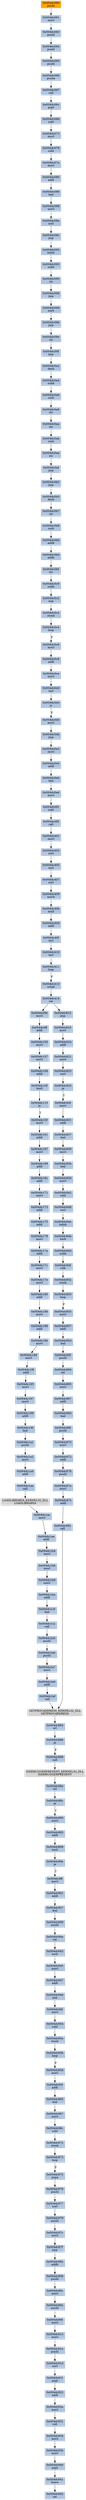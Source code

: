 strict digraph G {
	graph [bgcolor=transparent,
		name=G
	];
	node [color=lightsteelblue,
		fillcolor=lightsteelblue,
		shape=rectangle,
		style=filled
	];
	"0x004dc954"	[label="0x004dc954
subl"];
	"0x004dc95a"	[label="0x004dc95a
stosb"];
	"0x004dc954" -> "0x004dc95a"	[color="#000000"];
	"0x004dc0ab"	[label="0x004dc0ab
rorb"];
	"0x004dc0ae"	[label="0x004dc0ae
stc"];
	"0x004dc0ab" -> "0x004dc0ae"	[color="#000000"];
	"0x004dc0e5"	[label="0x004dc0e5
addl"];
	"0x004dc0eb"	[label="0x004dc0eb
leal"];
	"0x004dc0e5" -> "0x004dc0eb"	[color="#000000"];
	"0x004dc0d2"	[label="0x004dc0d2
incl"];
	"0x004dc0d3"	[label="0x004dc0d3
js"];
	"0x004dc0d2" -> "0x004dc0d3"	[color="#000000"];
	"0x004dc0c4"	[label="0x004dc0c4
loop"];
	"0x004dc0c6"	[label="0x004dc0c6
movl"];
	"0x004dc0c4" -> "0x004dc0c6"	[color="#000000",
		label=F];
	"0x004dc0b8"	[label="0x004dc0b8
rorb"];
	"0x004dc0bb"	[label="0x004dc0bb
addb"];
	"0x004dc0b8" -> "0x004dc0bb"	[color="#000000"];
	"0x004dc878"	[label="0x004dc878
pushl"];
	"0x004dc87a"	[label="0x004dc87a
movl"];
	"0x004dc878" -> "0x004dc87a"	[color="#000000"];
	"0x004dc1b4"	[label="0x004dc1b4
movl"];
	"0x004dc1b6"	[label="0x004dc1b6
movl"];
	"0x004dc1b4" -> "0x004dc1b6"	[color="#000000"];
	"0x004dc1a1"	[label="0x004dc1a1
pushl"];
	"0x004dc1a2"	[label="0x004dc1a2
movl"];
	"0x004dc1a1" -> "0x004dc1a2"	[color="#000000"];
	"0x004dc175"	[label="0x004dc175
addl"];
	"0x004dc178"	[label="0x004dc178
movl"];
	"0x004dc175" -> "0x004dc178"	[color="#000000"];
	"0x004dc823"	[label="0x004dc823
xorl"];
	"0x004dc825"	[label="0x004dc825
je"];
	"0x004dc823" -> "0x004dc825"	[color="#000000"];
	"0x004dc0ff"	[label="0x004dc0ff
addl"];
	"0x004dc105"	[label="0x004dc105
movl"];
	"0x004dc0ff" -> "0x004dc105"	[color="#000000"];
	"0x004dc0b2"	[label="0x004dc0b2
jmp"];
	"0x004dc0b5"	[label="0x004dc0b5
decb"];
	"0x004dc0b2" -> "0x004dc0b5"	[color="#000000"];
	"0x004dc107"	[label="0x004dc107
movl"];
	"0x004dc109"	[label="0x004dc109
addl"];
	"0x004dc107" -> "0x004dc109"	[color="#000000"];
	"0x004dc97c"	[label="0x004dc97c
movl"];
	"0x004dc97f"	[label="0x004dc97f
jmp"];
	"0x004dc97c" -> "0x004dc97f"	[color="#000000"];
	"0x004dc965"	[label="0x004dc965
leal"];
	"0x004dc967"	[label="0x004dc967
movl"];
	"0x004dc965" -> "0x004dc967"	[color="#000000"];
	"0x004dc403"	[label="0x004dc403
xorl"];
	"0x004dc405"	[label="0x004dc405
xorl"];
	"0x004dc403" -> "0x004dc405"	[color="#000000"];
	"0x004dc2af"	[label="0x004dc2af
call"];
	GETPROCADDRESS_KERNEL32_DLL	[color=lightgrey,
		fillcolor=lightgrey,
		label="GETPROCADDRESS_KERNEL32_DLL
GETPROCADDRESS"];
	"0x004dc2af" -> GETPROCADDRESS_KERNEL32_DLL	[color="#000000"];
	"0x004dc886"	[label="0x004dc886
je"];
	"0x004dc888"	[label="0x004dc888
call"];
	"0x004dc886" -> "0x004dc888"	[color="#000000",
		label=F];
	"0x004dc195"	[label="0x004dc195
movl"];
	"0x004dc197"	[label="0x004dc197
movl"];
	"0x004dc195" -> "0x004dc197"	[color="#000000"];
	"0x004dc8ff"	[label="0x004dc8ff
movl"];
	"0x004dc901"	[label="0x004dc901
addl"];
	"0x004dc8ff" -> "0x004dc901"	[color="#000000"];
	"0x004dc88a"	[label="0x004dc88a
orl"];
	"0x004dc88c"	[label="0x004dc88c
je"];
	"0x004dc88a" -> "0x004dc88c"	[color="#000000"];
	"0x004dc061"	[label="0x004dc061
movl"];
	"0x004dc063"	[label="0x004dc063
pushl"];
	"0x004dc061" -> "0x004dc063"	[color="#000000"];
	"0x004dc837"	[label="0x004dc837
leal"];
	"0x004dc839"	[label="0x004dc839
movl"];
	"0x004dc837" -> "0x004dc839"	[color="#000000"];
	"0x004dc17c"	[label="0x004dc17c
movl"];
	"0x004dc17e"	[label="0x004dc17e
movl"];
	"0x004dc17c" -> "0x004dc17e"	[color="#000000"];
	"0x004dc060"	[color=lightgrey,
		fillcolor=orange,
		label="0x004dc060
pushl"];
	"0x004dc060" -> "0x004dc061"	[color="#000000"];
	"0x004dc10f"	[label="0x004dc10f
testl"];
	"0x004dc109" -> "0x004dc10f"	[color="#000000"];
	"0x004dc82f"	[label="0x004dc82f
movl"];
	"0x004dc825" -> "0x004dc82f"	[color="#000000",
		label=T];
	"0x004dc064"	[label="0x004dc064
pushl"];
	"0x004dc063" -> "0x004dc064"	[color="#000000"];
	"0x004dc96c"	[label="0x004dc96c
subl"];
	"0x004dc972"	[label="0x004dc972
stosb"];
	"0x004dc96c" -> "0x004dc972"	[color="#000000"];
	"0x004dc90a"	[label="0x004dc90a
ret"];
	"0x004dc943"	[label="0x004dc943
xorb"];
	"0x004dc90a" -> "0x004dc943"	[color="#000000"];
	"0x004dc167"	[label="0x004dc167
movl"];
	"0x004dc169"	[label="0x004dc169
addl"];
	"0x004dc167" -> "0x004dc169"	[color="#000000"];
	"0x004dc0db"	[label="0x004dc0db
jmp"];
	"0x004dc0e3"	[label="0x004dc0e3
movl"];
	"0x004dc0db" -> "0x004dc0e3"	[color="#000000"];
	"0x004dc85d"	[label="0x004dc85d
leal"];
	"0x004dc85f"	[label="0x004dc85f
pushl"];
	"0x004dc85d" -> "0x004dc85f"	[color="#000000"];
	"0x004dc2a5"	[label="0x004dc2a5
pushl"];
	"0x004dc2a6"	[label="0x004dc2a6
pushl"];
	"0x004dc2a5" -> "0x004dc2a6"	[color="#000000"];
	"0x004dc40d"	[label="0x004dc40d
addl"];
	"0x004dc40f"	[label="0x004dc40f
incl"];
	"0x004dc40d" -> "0x004dc40f"	[color="#000000"];
	"0x004dc1a4"	[label="0x004dc1a4
addl"];
	"0x004dc1a2" -> "0x004dc1a4"	[color="#000000"];
	"0x004dc0c2"	[label="0x004dc0c2
nop"];
	"0x004dc0c3"	[label="0x004dc0c3
stosb"];
	"0x004dc0c2" -> "0x004dc0c3"	[color="#000000"];
	"0x004dc975"	[label="0x004dc975
popa"];
	"0x004dc976"	[label="0x004dc976
pushl"];
	"0x004dc975" -> "0x004dc976"	[color="#000000"];
	"0x004dc180"	[label="0x004dc180
addl"];
	"0x004dc17e" -> "0x004dc180"	[color="#000000"];
	"0x004dc171"	[label="0x004dc171
movl"];
	"0x004dc173"	[label="0x004dc173
addl"];
	"0x004dc171" -> "0x004dc173"	[color="#000000"];
	"0x004dc0a9"	[label="0x004dc0a9
stc"];
	"0x004dc0aa"	[label="0x004dc0aa
stc"];
	"0x004dc0a9" -> "0x004dc0aa"	[color="#000000"];
	"0x004dc18f"	[label="0x004dc18f
addl"];
	"0x004dc18f" -> "0x004dc195"	[color="#000000"];
	"0x004dc0af"	[label="0x004dc0af
jmp"];
	"0x004dc0ae" -> "0x004dc0af"	[color="#000000"];
	"0x004dc92a"	[label="0x004dc92a
movl"];
	"0x004dc931"	[label="0x004dc931
roll"];
	"0x004dc92a" -> "0x004dc931"	[color="#000000"];
	"0x004dc410"	[label="0x004dc410
incl"];
	"0x004dc411"	[label="0x004dc411
loop"];
	"0x004dc410" -> "0x004dc411"	[color="#000000"];
	"0x004dc83b"	[label="0x004dc83b
leal"];
	"0x004dc839" -> "0x004dc83b"	[color="#000000"];
	"0x004dc90c"	[label="0x004dc90c
movl"];
	"0x004dc90e"	[label="0x004dc90e
pushl"];
	"0x004dc90c" -> "0x004dc90e"	[color="#000000"];
	"0x004dc0f8"	[label="0x004dc0f8
call"];
	"0x004dc401"	[label="0x004dc401
movl"];
	"0x004dc0f8" -> "0x004dc401"	[color="#000000"];
	"0x004dc852"	[label="0x004dc852
stosb"];
	"0x004dc853"	[label="0x004dc853
loop"];
	"0x004dc852" -> "0x004dc853"	[color="#000000"];
	LOADLIBRARYA_KERNEL32_DLL	[color=lightgrey,
		fillcolor=lightgrey,
		label="LOADLIBRARYA_KERNEL32_DLL
LOADLIBRARYA"];
	"0x004dc1ac"	[label="0x004dc1ac
movl"];
	LOADLIBRARYA_KERNEL32_DLL -> "0x004dc1ac"	[color="#000000"];
	"0x004dc86f"	[label="0x004dc86f
pushl"];
	"0x004dc870"	[label="0x004dc870
movl"];
	"0x004dc86f" -> "0x004dc870"	[color="#000000"];
	"0x004dc401" -> "0x004dc403"	[color="#000000"];
	"0x004dc08c"	[label="0x004dc08c
jmp"];
	"0x004dc092"	[label="0x004dc092
lodsb"];
	"0x004dc08c" -> "0x004dc092"	[color="#000000"];
	"0x004dc967" -> "0x004dc96c"	[color="#000000"];
	"0x004dc0c8"	[label="0x004dc0c8
addl"];
	"0x004dc0c6" -> "0x004dc0c8"	[color="#000000"];
	"0x004dc18b"	[label="0x004dc18b
movl"];
	"0x004dc18d"	[label="0x004dc18d
movl"];
	"0x004dc18b" -> "0x004dc18d"	[color="#000000"];
	"0x004dc84a"	[label="0x004dc84a
lodsb"];
	"0x004dc84b"	[label="0x004dc84b
xorb"];
	"0x004dc84a" -> "0x004dc84b"	[color="#000000"];
	"0x004dc188"	[label="0x004dc188
addl"];
	"0x004dc188" -> "0x004dc18b"	[color="#000000"];
	"0x004dc95b"	[label="0x004dc95b
loop"];
	"0x004dc95a" -> "0x004dc95b"	[color="#000000"];
	"0x004dc093"	[label="0x004dc093
subb"];
	"0x004dc092" -> "0x004dc093"	[color="#000000"];
	"0x004dc882"	[label="0x004dc882
call"];
	"0x004dc882" -> GETPROCADDRESS_KERNEL32_DLL	[color="#000000"];
	"0x004dc115"	[label="0x004dc115
je"];
	"0x004dc15f"	[label="0x004dc15f
movl"];
	"0x004dc115" -> "0x004dc15f"	[color="#000000",
		label=T];
	"0x004dc940"	[label="0x004dc940
popl"];
	"0x004dc941"	[label="0x004dc941
leave"];
	"0x004dc940" -> "0x004dc941"	[color="#000000"];
	"0x004dc865"	[label="0x004dc865
movl"];
	"0x004dc867"	[label="0x004dc867
addl"];
	"0x004dc865" -> "0x004dc867"	[color="#000000"];
	"0x004dc860"	[label="0x004dc860
ret"];
	"0x004dc85f" -> "0x004dc860"	[color="#000000"];
	"0x004dc16c"	[label="0x004dc16c
addl"];
	"0x004dc169" -> "0x004dc16c"	[color="#000000"];
	"0x004dc1ae"	[label="0x004dc1ae
addl"];
	"0x004dc1ac" -> "0x004dc1ae"	[color="#000000"];
	"0x004dc934"	[label="0x004dc934
movl"];
	"0x004dc93b"	[label="0x004dc93b
movl"];
	"0x004dc934" -> "0x004dc93b"	[color="#000000"];
	"0x004dc095"	[label="0x004dc095
clc"];
	"0x004dc096"	[label="0x004dc096
jmp"];
	"0x004dc095" -> "0x004dc096"	[color="#000000"];
	"0x004dc84d"	[label="0x004dc84d
subb"];
	"0x004dc84f"	[label="0x004dc84f
rolb"];
	"0x004dc84d" -> "0x004dc84f"	[color="#000000"];
	"0x004dc907"	[label="0x004dc907
leal"];
	"0x004dc909"	[label="0x004dc909
pushl"];
	"0x004dc907" -> "0x004dc909"	[color="#000000"];
	"0x004dc91f"	[label="0x004dc91f
popl"];
	"0x004dc922"	[label="0x004dc922
addl"];
	"0x004dc91f" -> "0x004dc922"	[color="#000000"];
	"0x004dc080"	[label="0x004dc080
addl"];
	"0x004dc086"	[label="0x004dc086
leal"];
	"0x004dc080" -> "0x004dc086"	[color="#000000"];
	"0x004dc89e"	[label="0x004dc89e
je"];
	"0x004dc89e" -> "0x004dc8ff"	[color="#000000",
		label=T];
	ISDEBUGGERPRESENT_KERNEL32_DLL	[color=lightgrey,
		fillcolor=lightgrey,
		label="ISDEBUGGERPRESENT_KERNEL32_DLL
ISDEBUGGERPRESENT"];
	ISDEBUGGERPRESENT_KERNEL32_DLL -> "0x004dc88a"	[color="#000000"];
	"0x004dc0f2"	[label="0x004dc0f2
subl"];
	"0x004dc0f2" -> "0x004dc0f8"	[color="#000000"];
	"0x004dc831"	[label="0x004dc831
addl"];
	"0x004dc831" -> "0x004dc837"	[color="#000000"];
	"0x004dc945"	[label="0x004dc945
movl"];
	"0x004dc943" -> "0x004dc945"	[color="#000000"];
	"0x004dc982"	[label="0x004dc982
addb"];
	"0x004dc97f" -> "0x004dc982"	[color="#000000"];
	"0x004dc06c"	[label="0x004dc06c
popl"];
	"0x004dc06d"	[label="0x004dc06d
subl"];
	"0x004dc06c" -> "0x004dc06d"	[color="#000000"];
	"0x004dc17a"	[label="0x004dc17a
addl"];
	"0x004dc17a" -> "0x004dc17c"	[color="#000000"];
	"0x004dc819"	[label="0x004dc819
movl"];
	"0x004dc81b"	[label="0x004dc81b
addl"];
	"0x004dc819" -> "0x004dc81b"	[color="#000000"];
	"0x004dc872"	[label="0x004dc872
addl"];
	"0x004dc872" -> "0x004dc878"	[color="#000000"];
	"0x004dc1b8"	[label="0x004dc1b8
movl"];
	"0x004dc1ba"	[label="0x004dc1ba
addl"];
	"0x004dc1b8" -> "0x004dc1ba"	[color="#000000"];
	"0x004dc898"	[label="0x004dc898
testl"];
	"0x004dc898" -> "0x004dc89e"	[color="#000000"];
	"0x004dc0c3" -> "0x004dc0c4"	[color="#000000"];
	"0x004dc87c"	[label="0x004dc87c
addl"];
	"0x004dc87a" -> "0x004dc87c"	[color="#000000"];
	"0x004dc947"	[label="0x004dc947
addl"];
	"0x004dc945" -> "0x004dc947"	[color="#000000"];
	"0x004dc0d5"	[label="0x004dc0d5
movl"];
	"0x004dc0d3" -> "0x004dc0d5"	[color="#000000",
		label=F];
	"0x004dc088"	[label="0x004dc088
movl"];
	"0x004dc086" -> "0x004dc088"	[color="#000000"];
	"0x004dc09f"	[label="0x004dc09f
jmp"];
	"0x004dc0a2"	[label="0x004dc0a2
decb"];
	"0x004dc09f" -> "0x004dc0a2"	[color="#000000"];
	"0x004dc2a7"	[label="0x004dc2a7
movl"];
	"0x004dc2a9"	[label="0x004dc2a9
addl"];
	"0x004dc2a7" -> "0x004dc2a9"	[color="#000000"];
	"0x004dc90b"	[label="0x004dc90b
pushl"];
	"0x004dc982" -> "0x004dc90b"	[color="#000000"];
	"0x004dc90f"	[label="0x004dc90f
movl"];
	"0x004dc913"	[label="0x004dc913
movl"];
	"0x004dc90f" -> "0x004dc913"	[color="#000000"];
	"0x004dc18d" -> "0x004dc18f"	[color="#000000"];
	"0x004dc066"	[label="0x004dc066
pusha"];
	"0x004dc067"	[label="0x004dc067
call"];
	"0x004dc066" -> "0x004dc067"	[color="#000000"];
	"0x004dc821"	[label="0x004dc821
movl"];
	"0x004dc81b" -> "0x004dc821"	[color="#000000"];
	"0x004dc093" -> "0x004dc095"	[color="#000000"];
	"0x004dc942"	[label="0x004dc942
ret"];
	"0x004dc94d"	[label="0x004dc94d
leal"];
	"0x004dc94f"	[label="0x004dc94f
movl"];
	"0x004dc94d" -> "0x004dc94f"	[color="#000000"];
	"0x004dc1c0"	[label="0x004dc1c0
leal"];
	"0x004dc1c2"	[label="0x004dc1c2
call"];
	"0x004dc1c0" -> "0x004dc1c2"	[color="#000000"];
	"0x004dc40f" -> "0x004dc410"	[color="#000000"];
	"0x004dc099"	[label="0x004dc099
xorb"];
	"0x004dc096" -> "0x004dc099"	[color="#000000"];
	"0x004dc95d"	[label="0x004dc95d
movl"];
	"0x004dc95f"	[label="0x004dc95f
addl"];
	"0x004dc95d" -> "0x004dc95f"	[color="#000000"];
	"0x004dc0b7"	[label="0x004dc0b7
clc"];
	"0x004dc0b5" -> "0x004dc0b7"	[color="#000000"];
	"0x004dc82f" -> "0x004dc831"	[color="#000000"];
	"0x004dc842"	[label="0x004dc842
subl"];
	"0x004dc848"	[label="0x004dc848
xorl"];
	"0x004dc842" -> "0x004dc848"	[color="#000000"];
	"0x004dc0ce"	[label="0x004dc0ce
movl"];
	"0x004dc0ce" -> "0x004dc0d2"	[color="#000000"];
	"0x004dc1aa"	[label="0x004dc1aa
call"];
	"0x004dc1a4" -> "0x004dc1aa"	[color="#000000"];
	"0x004dc848" -> "0x004dc84a"	[color="#000000"];
	"0x004dc407"	[label="0x004dc407
xorl"];
	"0x004dc405" -> "0x004dc407"	[color="#000000"];
	"0x004dc2a9" -> "0x004dc2af"	[color="#000000"];
	"0x004dc0ed"	[label="0x004dc0ed
movl"];
	"0x004dc0ed" -> "0x004dc0f2"	[color="#000000"];
	"0x004dc0fd"	[label="0x004dc0fd
movl"];
	"0x004dc0fd" -> "0x004dc0ff"	[color="#000000"];
	"0x004dc0b7" -> "0x004dc0b8"	[color="#000000"];
	"0x004dc0a4"	[label="0x004dc0a4
subb"];
	"0x004dc0a6"	[label="0x004dc0a6
rorb"];
	"0x004dc0a4" -> "0x004dc0a6"	[color="#000000"];
	"0x004dc409"	[label="0x004dc409
movb"];
	"0x004dc40b"	[label="0x004dc40b
mull"];
	"0x004dc409" -> "0x004dc40b"	[color="#000000"];
	"0x004dc90e" -> "0x004dc90f"	[color="#000000"];
	"0x004dc941" -> "0x004dc942"	[color="#000000"];
	"0x004dc884"	[label="0x004dc884
orl"];
	"0x004dc884" -> "0x004dc886"	[color="#000000"];
	"0x004dc09b"	[label="0x004dc09b
jmp"];
	"0x004dc09e"	[label="0x004dc09e
clc"];
	"0x004dc09b" -> "0x004dc09e"	[color="#000000"];
	"0x004dc10f" -> "0x004dc115"	[color="#000000"];
	"0x004dc40b" -> "0x004dc40d"	[color="#000000"];
	"0x004dc83d"	[label="0x004dc83d
movl"];
	"0x004dc83d" -> "0x004dc842"	[color="#000000"];
	"0x004dc161"	[label="0x004dc161
addl"];
	"0x004dc161" -> "0x004dc167"	[color="#000000"];
	"0x004dc15f" -> "0x004dc161"	[color="#000000"];
	"0x004dc90b" -> "0x004dc90c"	[color="#000000"];
	"0x004dc979"	[label="0x004dc979
pushl"];
	"0x004dc979" -> "0x004dc97c"	[color="#000000"];
	"0x004dc857"	[label="0x004dc857
addl"];
	"0x004dc857" -> "0x004dc85d"	[color="#000000"];
	"0x004dc892"	[label="0x004dc892
addl"];
	"0x004dc892" -> "0x004dc898"	[color="#000000"];
	"0x004dc0e3" -> "0x004dc0e5"	[color="#000000"];
	"0x004dc199"	[label="0x004dc199
addl"];
	"0x004dc197" -> "0x004dc199"	[color="#000000"];
	"0x004dc073"	[label="0x004dc073
movl"];
	"0x004dc078"	[label="0x004dc078
subl"];
	"0x004dc073" -> "0x004dc078"	[color="#000000"];
	"0x004dc973"	[label="0x004dc973
loop"];
	"0x004dc973" -> "0x004dc975"	[color="#000000",
		label=F];
	"0x004dc972" -> "0x004dc973"	[color="#000000"];
	"0x004dc1ba" -> "0x004dc1c0"	[color="#000000"];
	"0x004dc186"	[label="0x004dc186
movl"];
	"0x004dc186" -> "0x004dc188"	[color="#000000"];
	"0x004dc065"	[label="0x004dc065
pushl"];
	"0x004dc065" -> "0x004dc066"	[color="#000000"];
	"0x004dc821" -> "0x004dc823"	[color="#000000"];
	"0x004dc890"	[label="0x004dc890
movl"];
	"0x004dc890" -> "0x004dc892"	[color="#000000"];
	"0x004dc173" -> "0x004dc175"	[color="#000000"];
	"0x004dc08a"	[label="0x004dc08a
xorl"];
	"0x004dc088" -> "0x004dc08a"	[color="#000000"];
	"0x004dc95f" -> "0x004dc965"	[color="#000000"];
	"0x004dc19f"	[label="0x004dc19f
leal"];
	"0x004dc19f" -> "0x004dc1a1"	[color="#000000"];
	GETPROCADDRESS_KERNEL32_DLL -> "0x004dc884"	[color="#000000"];
	"0x004dc91d"	[label="0x004dc91d
xorl"];
	"0x004dc91d" -> "0x004dc91f"	[color="#000000"];
	"0x004dc180" -> "0x004dc186"	[color="#000000"];
	"0x004dc931" -> "0x004dc934"	[color="#000000"];
	"0x004dc88c" -> "0x004dc890"	[color="#000000",
		label=T];
	"0x004dc07e"	[label="0x004dc07e
movl"];
	"0x004dc078" -> "0x004dc07e"	[color="#000000"];
	"0x004dc414"	[label="0x004dc414
ret"];
	"0x004dc414" -> "0x004dc0fd"	[color="#000000"];
	"0x004dc815"	[label="0x004dc815
jmp"];
	"0x004dc414" -> "0x004dc815"	[color="#000000"];
	"0x004dc0aa" -> "0x004dc0ab"	[color="#000000"];
	"0x004dc870" -> "0x004dc872"	[color="#000000"];
	"0x004dc815" -> "0x004dc819"	[color="#000000"];
	"0x004dc888" -> ISDEBUGGERPRESENT_KERNEL32_DLL	[color="#000000"];
	"0x004dc1b6" -> "0x004dc1b8"	[color="#000000"];
	"0x004dc947" -> "0x004dc94d"	[color="#000000"];
	"0x004dc407" -> "0x004dc409"	[color="#000000"];
	"0x004dc0bd"	[label="0x004dc0bd
addb"];
	"0x004dc0bb" -> "0x004dc0bd"	[color="#000000"];
	"0x004dc099" -> "0x004dc09b"	[color="#000000"];
	"0x004dc1ae" -> "0x004dc1b4"	[color="#000000"];
	"0x004dc855"	[label="0x004dc855
movl"];
	"0x004dc853" -> "0x004dc855"	[color="#000000",
		label=F];
	"0x004dc86d"	[label="0x004dc86d
leal"];
	"0x004dc86d" -> "0x004dc86f"	[color="#000000"];
	"0x004dc0c0"	[label="0x004dc0c0
subb"];
	"0x004dc0c0" -> "0x004dc0c2"	[color="#000000"];
	"0x004dc0c8" -> "0x004dc0ce"	[color="#000000"];
	"0x004dc909" -> "0x004dc90a"	[color="#000000"];
	"0x004dc855" -> "0x004dc857"	[color="#000000"];
	"0x004dc83b" -> "0x004dc83d"	[color="#000000"];
	"0x004dc867" -> "0x004dc86d"	[color="#000000"];
	"0x004dc2a6" -> "0x004dc2a7"	[color="#000000"];
	"0x004dc1aa" -> LOADLIBRARYA_KERNEL32_DLL	[color="#000000"];
	"0x004dc0a2" -> "0x004dc0a4"	[color="#000000"];
	"0x004dc91a"	[label="0x004dc91a
pushl"];
	"0x004dc91a" -> "0x004dc91d"	[color="#000000"];
	"0x004dc178" -> "0x004dc17a"	[color="#000000"];
	"0x004dc413"	[label="0x004dc413
xchgl"];
	"0x004dc411" -> "0x004dc413"	[color="#000000",
		label=F];
	"0x004dc87c" -> "0x004dc882"	[color="#000000"];
	"0x004dc413" -> "0x004dc414"	[color="#000000"];
	"0x004dc0d5" -> "0x004dc0db"	[color="#000000"];
	"0x004dc0bf"	[label="0x004dc0bf
stc"];
	"0x004dc0bf" -> "0x004dc0c0"	[color="#000000"];
	"0x004dc0bd" -> "0x004dc0bf"	[color="#000000"];
	"0x004dc95b" -> "0x004dc95d"	[color="#000000",
		label=F];
	"0x004dc0eb" -> "0x004dc0ed"	[color="#000000"];
	"0x004dc94f" -> "0x004dc954"	[color="#000000"];
	"0x004dc08a" -> "0x004dc08c"	[color="#000000"];
	"0x004dc105" -> "0x004dc107"	[color="#000000"];
	"0x004dc064" -> "0x004dc065"	[color="#000000"];
	"0x004dc913" -> "0x004dc91a"	[color="#000000"];
	"0x004dc0af" -> "0x004dc0b2"	[color="#000000"];
	"0x004dc06d" -> "0x004dc073"	[color="#000000"];
	"0x004dc93b" -> "0x004dc940"	[color="#000000"];
	"0x004dc922" -> "0x004dc92a"	[color="#000000"];
	"0x004dc977"	[label="0x004dc977
xorl"];
	"0x004dc976" -> "0x004dc977"	[color="#000000"];
	"0x004dc067" -> "0x004dc06c"	[color="#000000"];
	"0x004dc84f" -> "0x004dc852"	[color="#000000"];
	"0x004dc16c" -> "0x004dc171"	[color="#000000"];
	"0x004dc1c2" -> "0x004dc2a5"	[color="#000000"];
	"0x004dc199" -> "0x004dc19f"	[color="#000000"];
	"0x004dc0a6" -> "0x004dc0a9"	[color="#000000"];
	"0x004dc977" -> "0x004dc979"	[color="#000000"];
	"0x004dc07e" -> "0x004dc080"	[color="#000000"];
	"0x004dc860" -> "0x004dc865"	[color="#000000"];
	"0x004dc901" -> "0x004dc907"	[color="#000000"];
	"0x004dc84b" -> "0x004dc84d"	[color="#000000"];
	"0x004dc09e" -> "0x004dc09f"	[color="#000000"];
}
